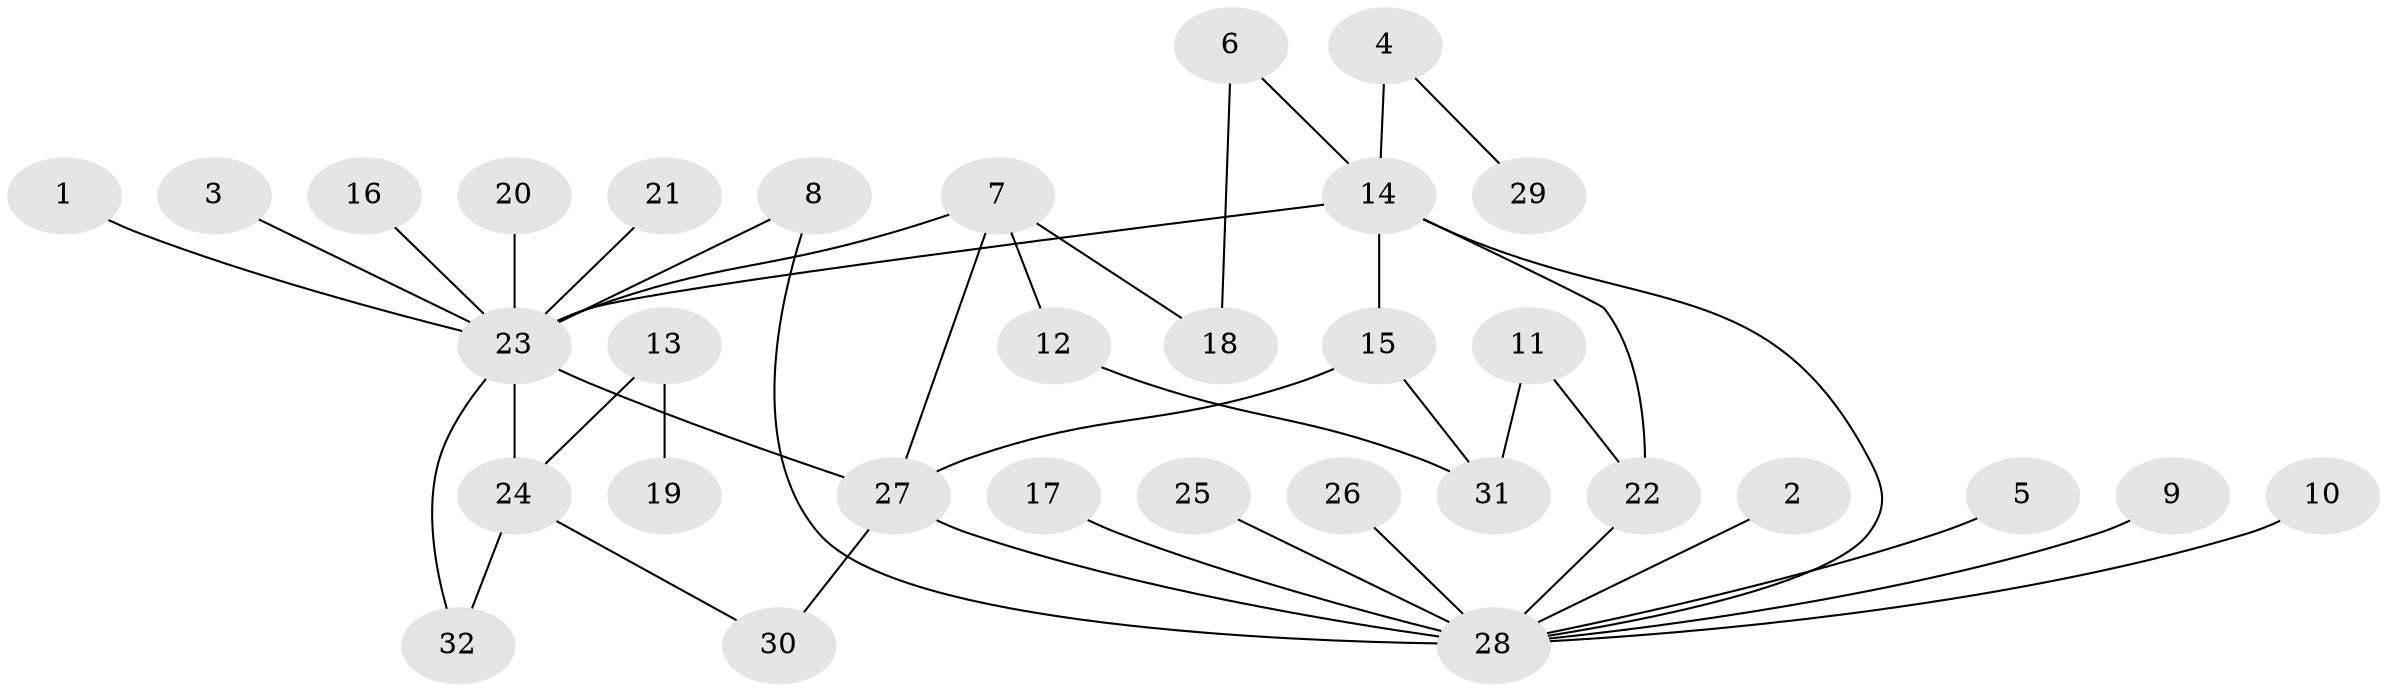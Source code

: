 // original degree distribution, {14: 0.015873015873015872, 1: 0.5555555555555556, 7: 0.015873015873015872, 5: 0.047619047619047616, 6: 0.031746031746031744, 3: 0.09523809523809523, 15: 0.015873015873015872, 2: 0.15873015873015872, 4: 0.06349206349206349}
// Generated by graph-tools (version 1.1) at 2025/01/03/09/25 03:01:51]
// undirected, 32 vertices, 41 edges
graph export_dot {
graph [start="1"]
  node [color=gray90,style=filled];
  1;
  2;
  3;
  4;
  5;
  6;
  7;
  8;
  9;
  10;
  11;
  12;
  13;
  14;
  15;
  16;
  17;
  18;
  19;
  20;
  21;
  22;
  23;
  24;
  25;
  26;
  27;
  28;
  29;
  30;
  31;
  32;
  1 -- 23 [weight=1.0];
  2 -- 28 [weight=1.0];
  3 -- 23 [weight=1.0];
  4 -- 14 [weight=1.0];
  4 -- 29 [weight=1.0];
  5 -- 28 [weight=1.0];
  6 -- 14 [weight=1.0];
  6 -- 18 [weight=1.0];
  7 -- 12 [weight=1.0];
  7 -- 18 [weight=1.0];
  7 -- 23 [weight=1.0];
  7 -- 27 [weight=1.0];
  8 -- 23 [weight=1.0];
  8 -- 28 [weight=1.0];
  9 -- 28 [weight=1.0];
  10 -- 28 [weight=1.0];
  11 -- 22 [weight=1.0];
  11 -- 31 [weight=1.0];
  12 -- 31 [weight=1.0];
  13 -- 19 [weight=1.0];
  13 -- 24 [weight=1.0];
  14 -- 15 [weight=1.0];
  14 -- 22 [weight=1.0];
  14 -- 23 [weight=1.0];
  14 -- 28 [weight=1.0];
  15 -- 27 [weight=1.0];
  15 -- 31 [weight=2.0];
  16 -- 23 [weight=1.0];
  17 -- 28 [weight=1.0];
  20 -- 23 [weight=1.0];
  21 -- 23 [weight=1.0];
  22 -- 28 [weight=1.0];
  23 -- 24 [weight=1.0];
  23 -- 27 [weight=2.0];
  23 -- 32 [weight=1.0];
  24 -- 30 [weight=1.0];
  24 -- 32 [weight=1.0];
  25 -- 28 [weight=1.0];
  26 -- 28 [weight=1.0];
  27 -- 28 [weight=2.0];
  27 -- 30 [weight=1.0];
}
